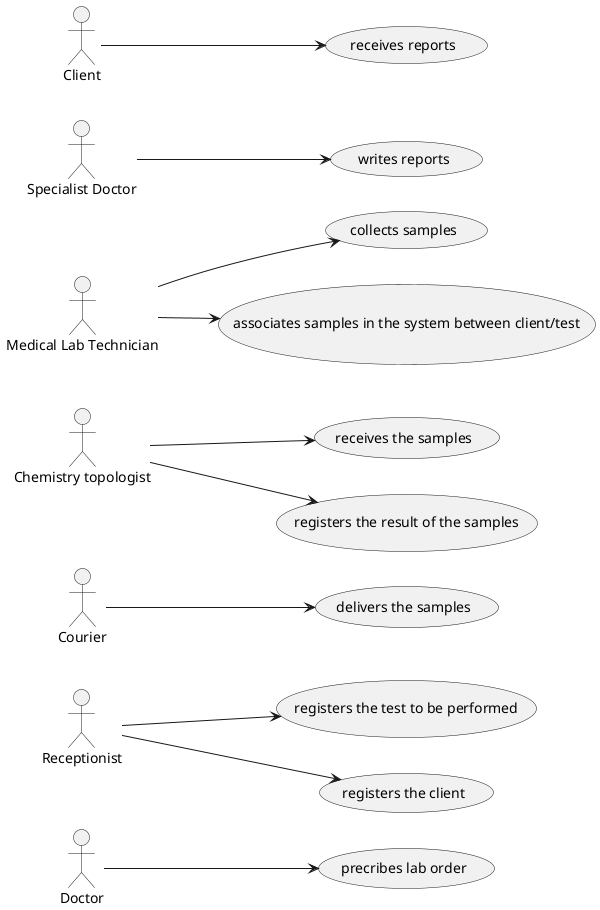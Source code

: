 @startuml
left to right direction

:Doctor: --> (precribes lab order)

:Receptionist: --> (registers the test to be performed)
:Receptionist: --> (registers the client)

:Courier: --> (delivers the samples)
:Chemistry topologist: --> (receives the samples)
:Chemistry topologist: --> (registers the result of the samples)

:Medical Lab Technician: --> (collects samples)
:Medical Lab Technician: --> (associates samples in the system between client/test)

:Specialist Doctor: --> (writes reports)

:Client: --> (receives reports)

@enduml
